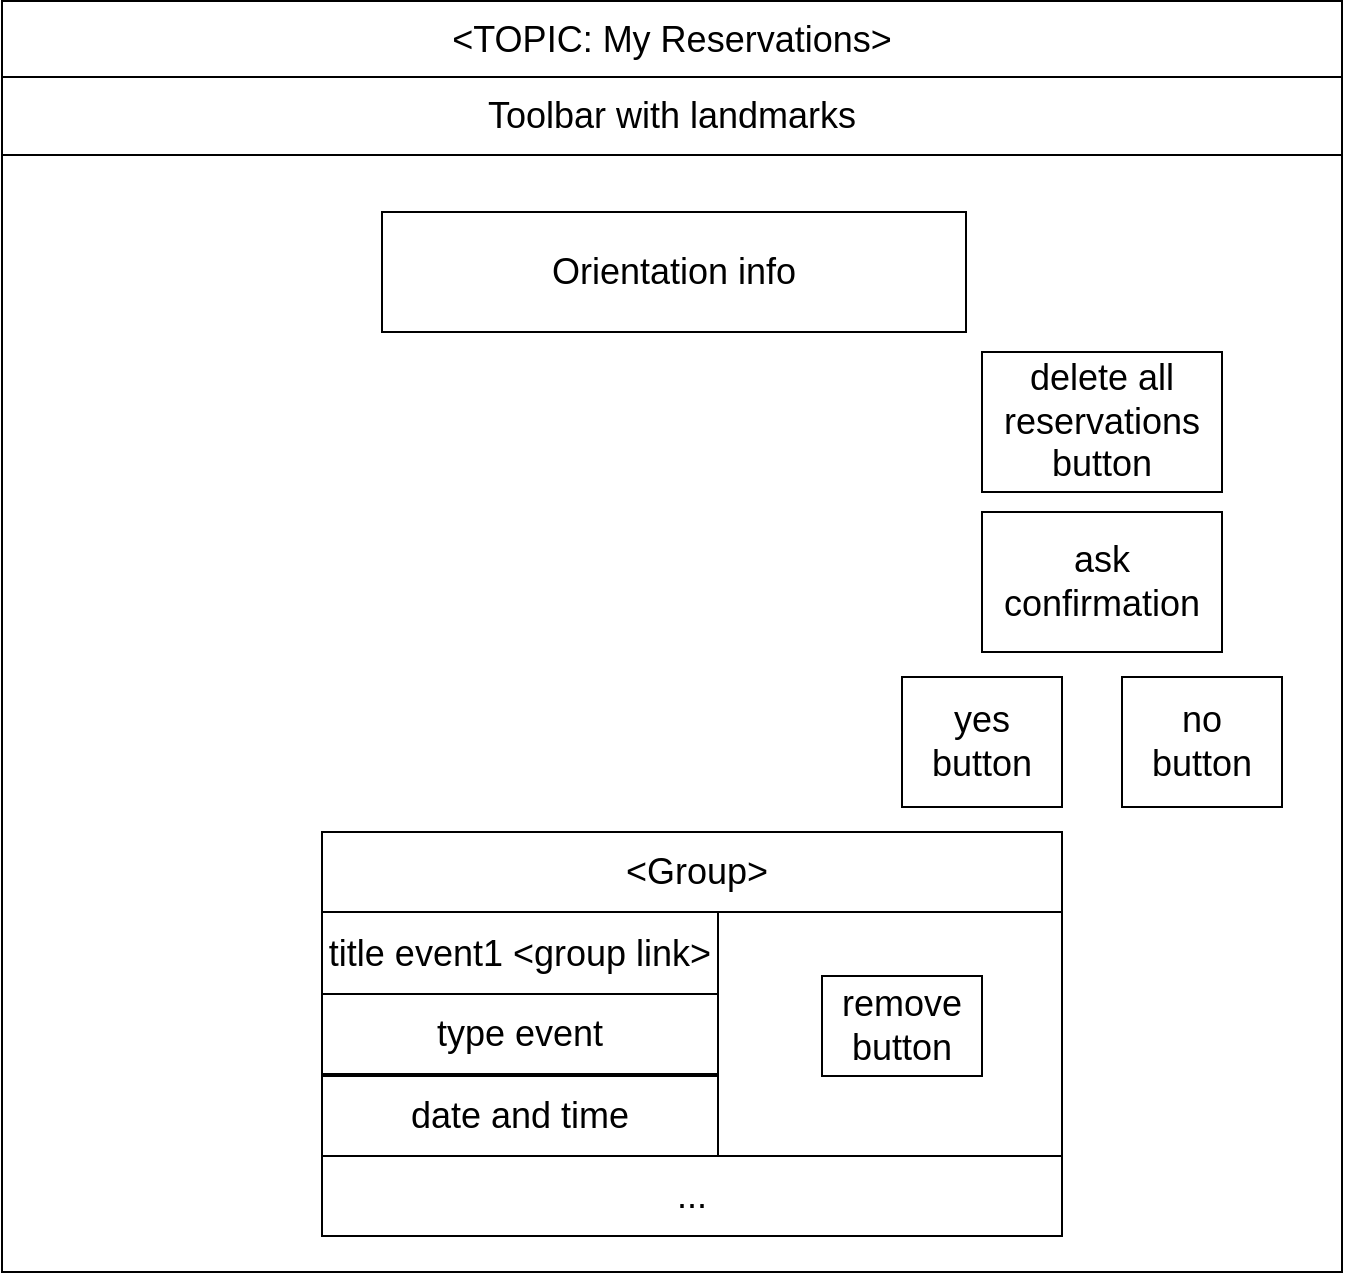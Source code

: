 <mxfile version="10.9.5" type="device"><diagram id="u9o09Kq5SHA_BDpGMf4i" name="Page-1"><mxGraphModel dx="1024" dy="595" grid="1" gridSize="10" guides="1" tooltips="1" connect="1" arrows="1" fold="1" page="1" pageScale="1" pageWidth="827" pageHeight="1169" math="0" shadow="0"><root><mxCell id="0"/><mxCell id="1" parent="0"/><mxCell id="Ws1HhR0AfrL0kH1CVlfQ-1" value="" style="rounded=0;whiteSpace=wrap;html=1;" parent="1" vertex="1"><mxGeometry x="90" y="25" width="670" height="635" as="geometry"/></mxCell><mxCell id="Ws1HhR0AfrL0kH1CVlfQ-2" value="" style="rounded=0;whiteSpace=wrap;html=1;" parent="1" vertex="1"><mxGeometry x="440" y="480" width="180" height="130" as="geometry"/></mxCell><mxCell id="Ws1HhR0AfrL0kH1CVlfQ-3" value="&lt;div style=&quot;text-align: left ; font-size: 18px&quot;&gt;&lt;span&gt;&amp;lt;TOPIC: My Reservations&amp;gt;&lt;/span&gt;&lt;br&gt;&lt;/div&gt;" style="rounded=0;whiteSpace=wrap;html=1;fontSize=18;" parent="1" vertex="1"><mxGeometry x="90" y="24.5" width="670" height="38" as="geometry"/></mxCell><mxCell id="Ws1HhR0AfrL0kH1CVlfQ-4" value="Toolbar with landmarks" style="rounded=0;whiteSpace=wrap;html=1;fontSize=18;" parent="1" vertex="1"><mxGeometry x="90" y="62.5" width="670" height="39" as="geometry"/></mxCell><mxCell id="Ws1HhR0AfrL0kH1CVlfQ-5" value="&amp;nbsp;&amp;lt;Group&amp;gt;" style="rounded=0;whiteSpace=wrap;html=1;fontSize=18;" parent="1" vertex="1"><mxGeometry x="250" y="440" width="370" height="40" as="geometry"/></mxCell><mxCell id="Ws1HhR0AfrL0kH1CVlfQ-6" value="..." style="rounded=0;whiteSpace=wrap;html=1;fontSize=18;" parent="1" vertex="1"><mxGeometry x="250" y="602" width="370" height="40" as="geometry"/></mxCell><mxCell id="Ws1HhR0AfrL0kH1CVlfQ-7" value="title event1 &amp;lt;group link&amp;gt;" style="rounded=0;whiteSpace=wrap;html=1;fontSize=18;" parent="1" vertex="1"><mxGeometry x="250" y="480" width="198" height="42" as="geometry"/></mxCell><mxCell id="Ws1HhR0AfrL0kH1CVlfQ-8" value="delete all reservations&lt;br&gt;button" style="rounded=0;whiteSpace=wrap;html=1;fontSize=18;" parent="1" vertex="1"><mxGeometry x="580" y="200" width="120" height="70" as="geometry"/></mxCell><mxCell id="Ws1HhR0AfrL0kH1CVlfQ-9" value="type event" style="rounded=0;whiteSpace=wrap;html=1;fontSize=18;" parent="1" vertex="1"><mxGeometry x="250" y="521" width="198" height="40" as="geometry"/></mxCell><mxCell id="Ws1HhR0AfrL0kH1CVlfQ-10" value="date and time" style="rounded=0;whiteSpace=wrap;html=1;fontSize=18;" parent="1" vertex="1"><mxGeometry x="250" y="562" width="198" height="40" as="geometry"/></mxCell><mxCell id="Ws1HhR0AfrL0kH1CVlfQ-11" value="remove&lt;br&gt;button" style="rounded=0;whiteSpace=wrap;html=1;fontSize=18;" parent="1" vertex="1"><mxGeometry x="500" y="512" width="80" height="50" as="geometry"/></mxCell><mxCell id="Ws1HhR0AfrL0kH1CVlfQ-12" value="&lt;span style=&quot;font-size: 18px&quot;&gt;Orientation info&lt;/span&gt;" style="rounded=0;whiteSpace=wrap;html=1;" parent="1" vertex="1"><mxGeometry x="280" y="130" width="292" height="60" as="geometry"/></mxCell><mxCell id="Vzv9RbIKm4nvT8BaJcEE-1" value="ask confirmation" style="rounded=0;whiteSpace=wrap;html=1;fontSize=18;" parent="1" vertex="1"><mxGeometry x="580" y="280" width="120" height="70" as="geometry"/></mxCell><mxCell id="Vzv9RbIKm4nvT8BaJcEE-3" value="yes&lt;br&gt;button" style="rounded=0;whiteSpace=wrap;html=1;fontSize=18;" parent="1" vertex="1"><mxGeometry x="540" y="362.5" width="80" height="65" as="geometry"/></mxCell><mxCell id="Vzv9RbIKm4nvT8BaJcEE-4" value="no&lt;br&gt;button" style="rounded=0;whiteSpace=wrap;html=1;fontSize=18;" parent="1" vertex="1"><mxGeometry x="650" y="362.5" width="80" height="65" as="geometry"/></mxCell></root></mxGraphModel></diagram></mxfile>